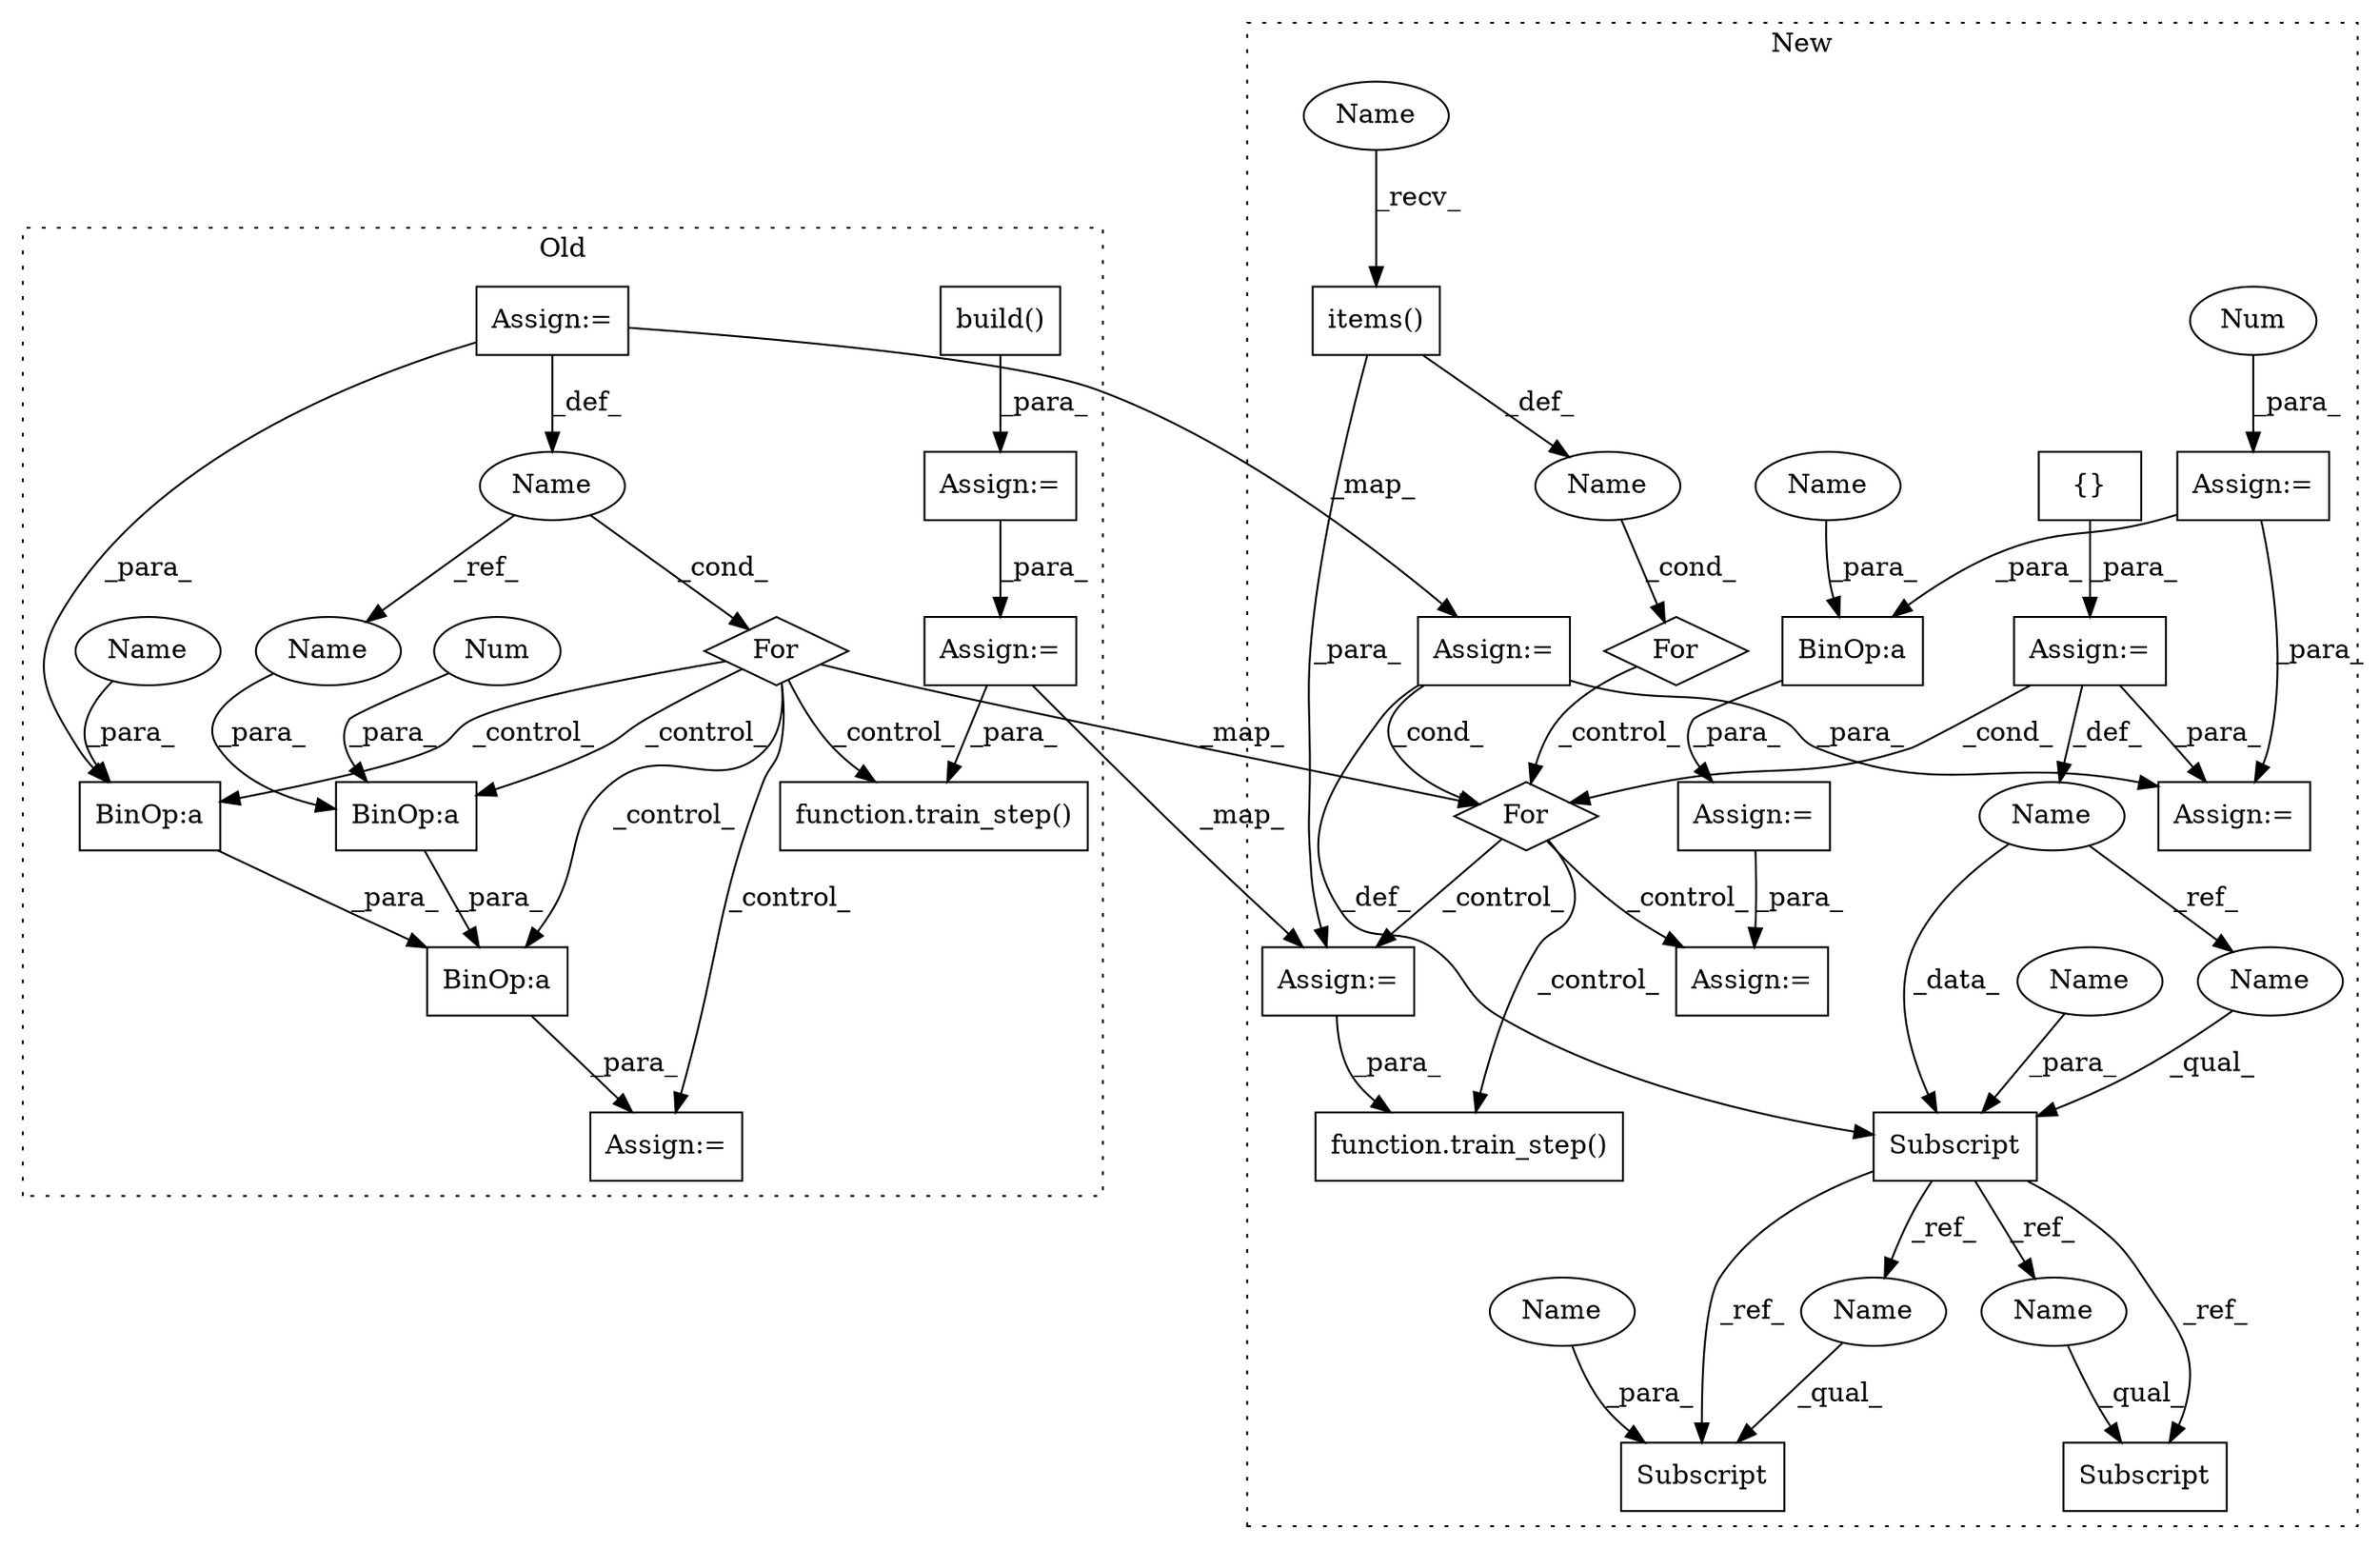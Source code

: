 digraph G {
subgraph cluster0 {
1 [label="function.train_step()" a="75" s="29474,29499" l="11,1" shape="box"];
5 [label="Name" a="87" s="29434" l="4" shape="ellipse"];
6 [label="Assign:=" a="68" s="29522" l="3" shape="box"];
7 [label="BinOp:a" a="82" s="29530" l="3" shape="box"];
8 [label="BinOp:a" a="82" s="29556" l="3" shape="box"];
9 [label="BinOp:a" a="82" s="29530" l="21" shape="box"];
16 [label="For" a="107" s="29430,29464" l="4,10" shape="diamond"];
19 [label="build()" a="75" s="9688" l="51" shape="box"];
20 [label="Num" a="76" s="29559" l="1" shape="ellipse"];
27 [label="Assign:=" a="68" s="10023" l="3" shape="box"];
29 [label="Assign:=" a="68" s="9685" l="3" shape="box"];
31 [label="Assign:=" a="68" s="29258" l="3" shape="box"];
34 [label="Name" a="87" s="29552" l="4" shape="ellipse"];
38 [label="Name" a="87" s="29525" l="5" shape="ellipse"];
label = "Old";
style="dotted";
}
subgraph cluster1 {
2 [label="Subscript" a="63" s="10173,0" l="37,0" shape="box"];
3 [label="{}" a="95" s="9986,9987" l="2,1" shape="box"];
4 [label="Subscript" a="63" s="29644,0" l="37,0" shape="box"];
10 [label="items()" a="75" s="29594" l="22" shape="box"];
11 [label="For" a="107" s="29559,29616" l="4,10" shape="diamond"];
12 [label="BinOp:a" a="82" s="29528" l="3" shape="box"];
13 [label="Subscript" a="63" s="10310,0" l="37,0" shape="box"];
14 [label="Name" a="87" s="29577" l="13" shape="ellipse"];
15 [label="For" a="107" s="29626,29682" l="4,12" shape="diamond"];
17 [label="Name" a="87" s="9960" l="23" shape="ellipse"];
18 [label="function.train_step()" a="75" s="29741,29780" l="11,1" shape="box"];
21 [label="Assign:=" a="68" s="29805" l="4" shape="box"];
22 [label="Assign:=" a="68" s="9983" l="3" shape="box"];
23 [label="Assign:=" a="68" s="10012" l="3" shape="box"];
24 [label="Num" a="76" s="10015" l="1" shape="ellipse"];
25 [label="Assign:=" a="68" s="10306" l="4" shape="box"];
26 [label="Assign:=" a="68" s="10210" l="3" shape="box"];
28 [label="Assign:=" a="68" s="29520" l="3" shape="box"];
30 [label="Assign:=" a="68" s="29708" l="3" shape="box"];
32 [label="Name" a="87" s="10310" l="23" shape="ellipse"];
33 [label="Name" a="87" s="29644" l="23" shape="ellipse"];
35 [label="Name" a="87" s="10197" l="12" shape="ellipse"];
36 [label="Name" a="87" s="10334" l="12" shape="ellipse"];
37 [label="Name" a="87" s="29594" l="14" shape="ellipse"];
39 [label="Name" a="87" s="29523" l="5" shape="ellipse"];
40 [label="Name" a="87" s="10173" l="23" shape="ellipse"];
label = "New";
style="dotted";
}
2 -> 13 [label="_ref_"];
2 -> 32 [label="_ref_"];
2 -> 33 [label="_ref_"];
2 -> 4 [label="_ref_"];
3 -> 22 [label="_para_"];
5 -> 34 [label="_ref_"];
5 -> 16 [label="_cond_"];
7 -> 9 [label="_para_"];
8 -> 9 [label="_para_"];
9 -> 6 [label="_para_"];
10 -> 14 [label="_def_"];
10 -> 30 [label="_para_"];
11 -> 15 [label="_control_"];
12 -> 28 [label="_para_"];
14 -> 11 [label="_cond_"];
15 -> 30 [label="_control_"];
15 -> 18 [label="_control_"];
15 -> 21 [label="_control_"];
16 -> 15 [label="_map_"];
16 -> 1 [label="_control_"];
16 -> 7 [label="_control_"];
16 -> 9 [label="_control_"];
16 -> 8 [label="_control_"];
16 -> 6 [label="_control_"];
17 -> 2 [label="_data_"];
17 -> 40 [label="_ref_"];
19 -> 29 [label="_para_"];
20 -> 8 [label="_para_"];
22 -> 25 [label="_para_"];
22 -> 15 [label="_cond_"];
22 -> 17 [label="_def_"];
23 -> 12 [label="_para_"];
23 -> 25 [label="_para_"];
24 -> 23 [label="_para_"];
26 -> 15 [label="_cond_"];
26 -> 25 [label="_para_"];
26 -> 2 [label="_def_"];
27 -> 5 [label="_def_"];
27 -> 7 [label="_para_"];
27 -> 26 [label="_map_"];
28 -> 21 [label="_para_"];
29 -> 31 [label="_para_"];
30 -> 18 [label="_para_"];
31 -> 1 [label="_para_"];
31 -> 30 [label="_map_"];
32 -> 13 [label="_qual_"];
33 -> 4 [label="_qual_"];
34 -> 8 [label="_para_"];
35 -> 2 [label="_para_"];
36 -> 13 [label="_para_"];
37 -> 10 [label="_recv_"];
38 -> 7 [label="_para_"];
39 -> 12 [label="_para_"];
40 -> 2 [label="_qual_"];
}